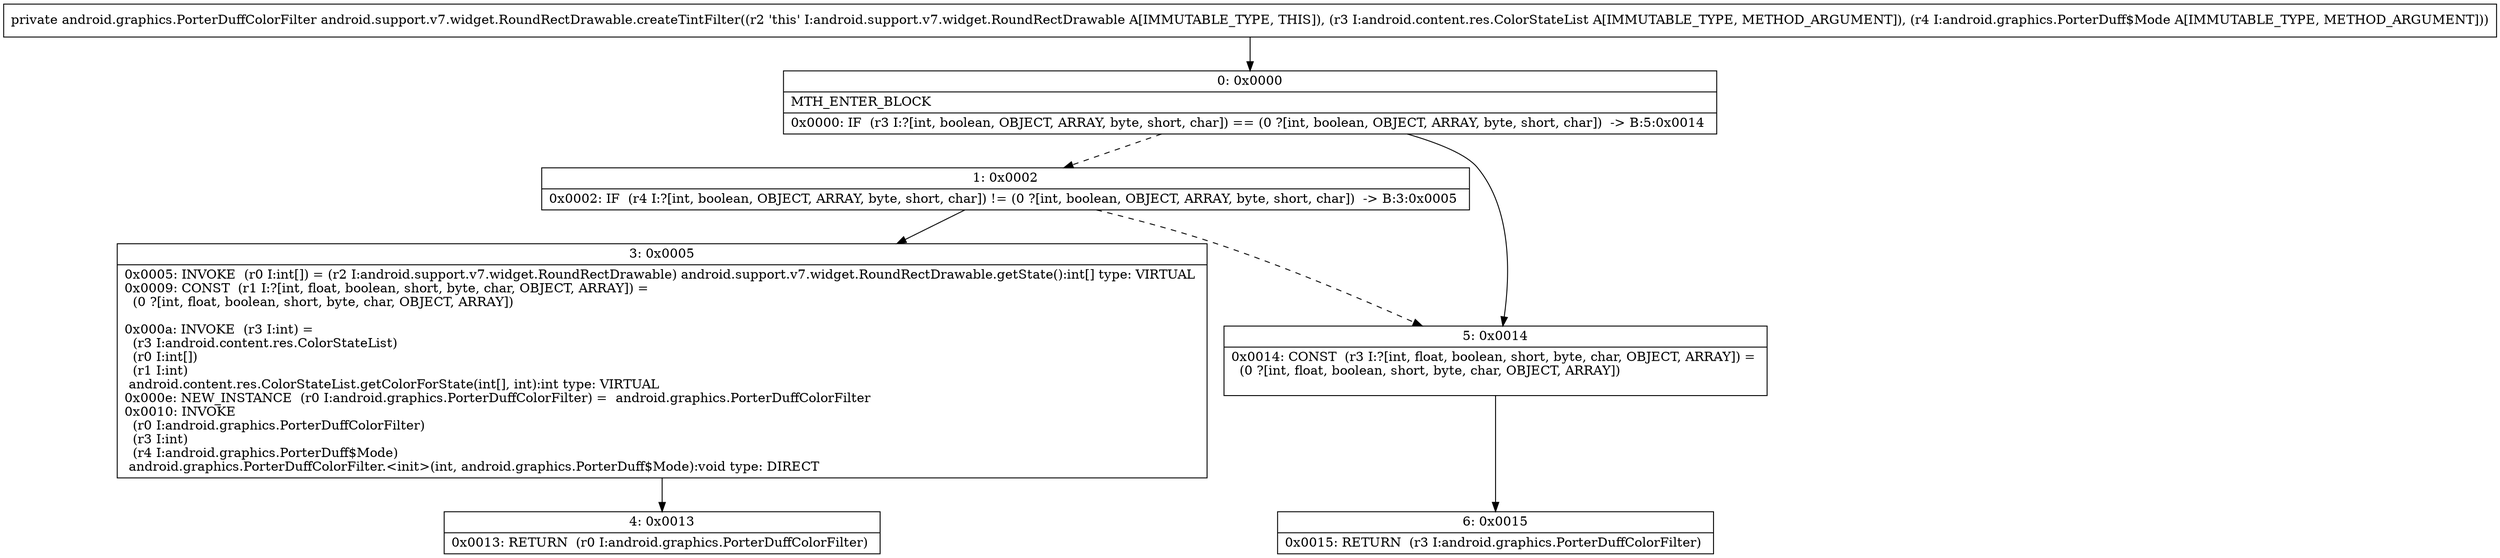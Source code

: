 digraph "CFG forandroid.support.v7.widget.RoundRectDrawable.createTintFilter(Landroid\/content\/res\/ColorStateList;Landroid\/graphics\/PorterDuff$Mode;)Landroid\/graphics\/PorterDuffColorFilter;" {
Node_0 [shape=record,label="{0\:\ 0x0000|MTH_ENTER_BLOCK\l|0x0000: IF  (r3 I:?[int, boolean, OBJECT, ARRAY, byte, short, char]) == (0 ?[int, boolean, OBJECT, ARRAY, byte, short, char])  \-\> B:5:0x0014 \l}"];
Node_1 [shape=record,label="{1\:\ 0x0002|0x0002: IF  (r4 I:?[int, boolean, OBJECT, ARRAY, byte, short, char]) != (0 ?[int, boolean, OBJECT, ARRAY, byte, short, char])  \-\> B:3:0x0005 \l}"];
Node_3 [shape=record,label="{3\:\ 0x0005|0x0005: INVOKE  (r0 I:int[]) = (r2 I:android.support.v7.widget.RoundRectDrawable) android.support.v7.widget.RoundRectDrawable.getState():int[] type: VIRTUAL \l0x0009: CONST  (r1 I:?[int, float, boolean, short, byte, char, OBJECT, ARRAY]) = \l  (0 ?[int, float, boolean, short, byte, char, OBJECT, ARRAY])\l \l0x000a: INVOKE  (r3 I:int) = \l  (r3 I:android.content.res.ColorStateList)\l  (r0 I:int[])\l  (r1 I:int)\l android.content.res.ColorStateList.getColorForState(int[], int):int type: VIRTUAL \l0x000e: NEW_INSTANCE  (r0 I:android.graphics.PorterDuffColorFilter) =  android.graphics.PorterDuffColorFilter \l0x0010: INVOKE  \l  (r0 I:android.graphics.PorterDuffColorFilter)\l  (r3 I:int)\l  (r4 I:android.graphics.PorterDuff$Mode)\l android.graphics.PorterDuffColorFilter.\<init\>(int, android.graphics.PorterDuff$Mode):void type: DIRECT \l}"];
Node_4 [shape=record,label="{4\:\ 0x0013|0x0013: RETURN  (r0 I:android.graphics.PorterDuffColorFilter) \l}"];
Node_5 [shape=record,label="{5\:\ 0x0014|0x0014: CONST  (r3 I:?[int, float, boolean, short, byte, char, OBJECT, ARRAY]) = \l  (0 ?[int, float, boolean, short, byte, char, OBJECT, ARRAY])\l \l}"];
Node_6 [shape=record,label="{6\:\ 0x0015|0x0015: RETURN  (r3 I:android.graphics.PorterDuffColorFilter) \l}"];
MethodNode[shape=record,label="{private android.graphics.PorterDuffColorFilter android.support.v7.widget.RoundRectDrawable.createTintFilter((r2 'this' I:android.support.v7.widget.RoundRectDrawable A[IMMUTABLE_TYPE, THIS]), (r3 I:android.content.res.ColorStateList A[IMMUTABLE_TYPE, METHOD_ARGUMENT]), (r4 I:android.graphics.PorterDuff$Mode A[IMMUTABLE_TYPE, METHOD_ARGUMENT])) }"];
MethodNode -> Node_0;
Node_0 -> Node_1[style=dashed];
Node_0 -> Node_5;
Node_1 -> Node_3;
Node_1 -> Node_5[style=dashed];
Node_3 -> Node_4;
Node_5 -> Node_6;
}

